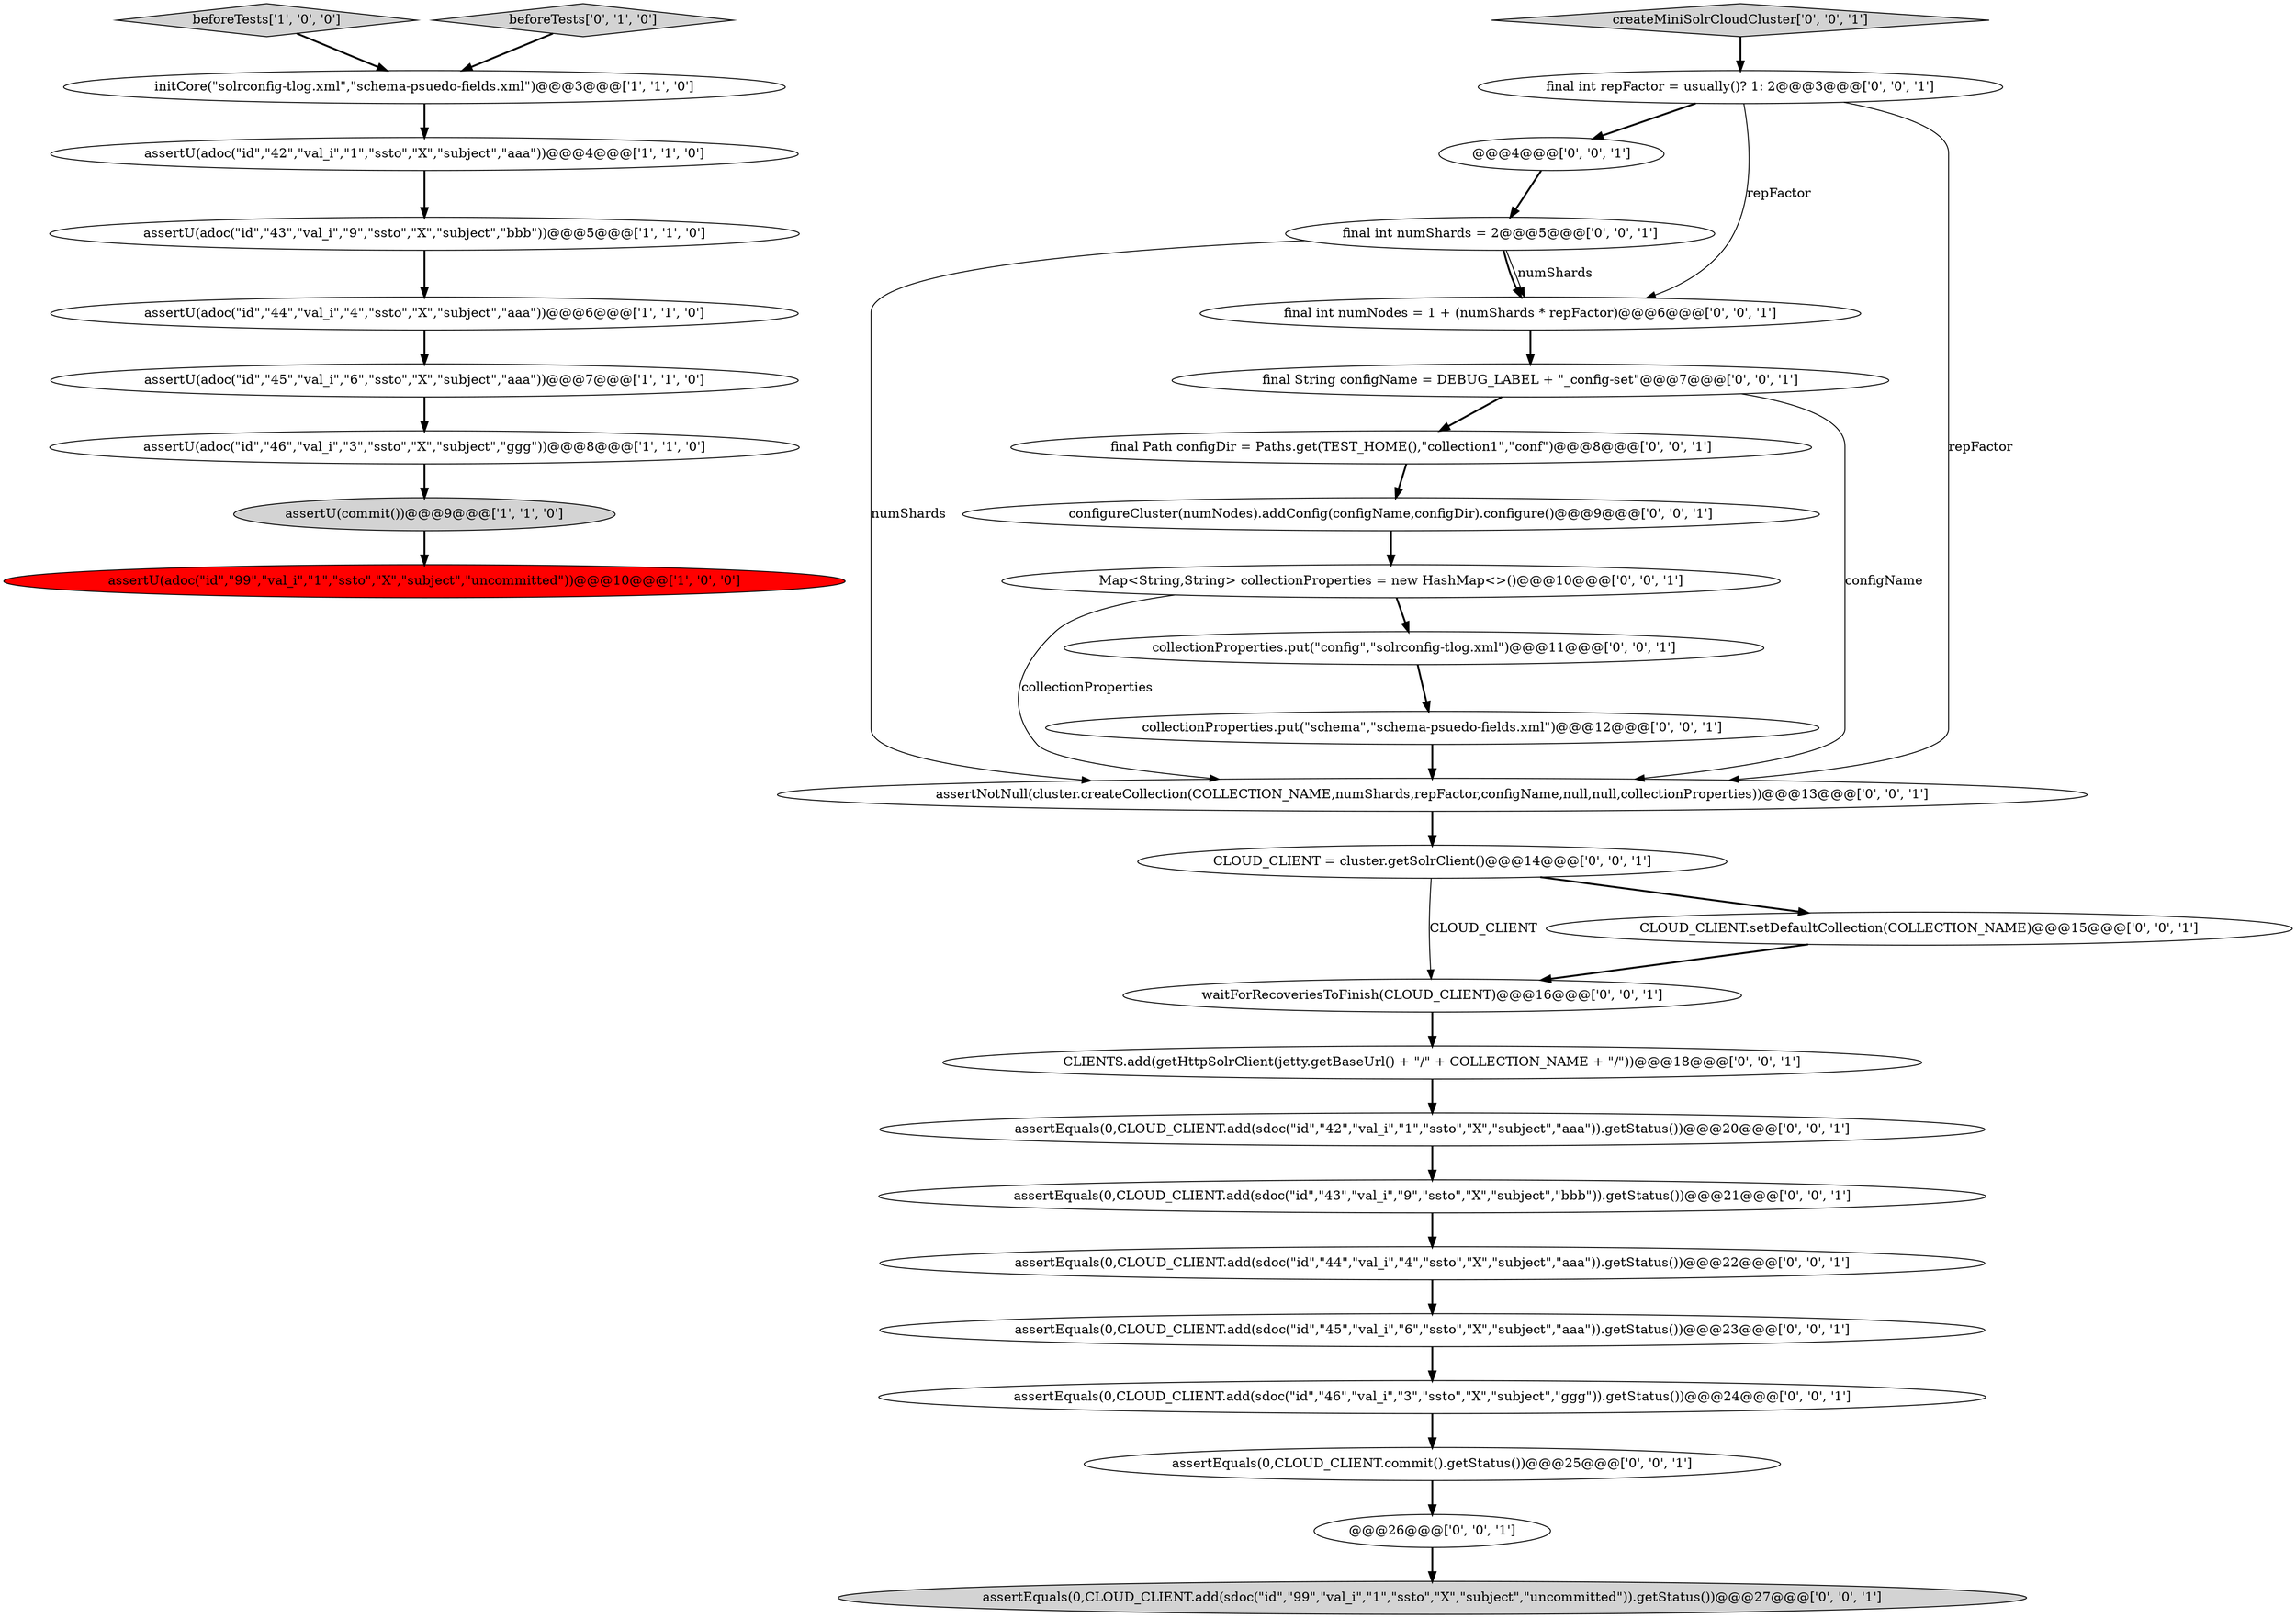 digraph {
2 [style = filled, label = "assertU(adoc(\"id\",\"43\",\"val_i\",\"9\",\"ssto\",\"X\",\"subject\",\"bbb\"))@@@5@@@['1', '1', '0']", fillcolor = white, shape = ellipse image = "AAA0AAABBB1BBB"];
13 [style = filled, label = "CLIENTS.add(getHttpSolrClient(jetty.getBaseUrl() + \"/\" + COLLECTION_NAME + \"/\"))@@@18@@@['0', '0', '1']", fillcolor = white, shape = ellipse image = "AAA0AAABBB3BBB"];
26 [style = filled, label = "final String configName = DEBUG_LABEL + \"_config-set\"@@@7@@@['0', '0', '1']", fillcolor = white, shape = ellipse image = "AAA0AAABBB3BBB"];
19 [style = filled, label = "@@@4@@@['0', '0', '1']", fillcolor = white, shape = ellipse image = "AAA0AAABBB3BBB"];
8 [style = filled, label = "assertU(adoc(\"id\",\"46\",\"val_i\",\"3\",\"ssto\",\"X\",\"subject\",\"ggg\"))@@@8@@@['1', '1', '0']", fillcolor = white, shape = ellipse image = "AAA0AAABBB1BBB"];
17 [style = filled, label = "final int numNodes = 1 + (numShards * repFactor)@@@6@@@['0', '0', '1']", fillcolor = white, shape = ellipse image = "AAA0AAABBB3BBB"];
0 [style = filled, label = "initCore(\"solrconfig-tlog.xml\",\"schema-psuedo-fields.xml\")@@@3@@@['1', '1', '0']", fillcolor = white, shape = ellipse image = "AAA0AAABBB1BBB"];
21 [style = filled, label = "@@@26@@@['0', '0', '1']", fillcolor = white, shape = ellipse image = "AAA0AAABBB3BBB"];
14 [style = filled, label = "createMiniSolrCloudCluster['0', '0', '1']", fillcolor = lightgray, shape = diamond image = "AAA0AAABBB3BBB"];
28 [style = filled, label = "assertEquals(0,CLOUD_CLIENT.add(sdoc(\"id\",\"45\",\"val_i\",\"6\",\"ssto\",\"X\",\"subject\",\"aaa\")).getStatus())@@@23@@@['0', '0', '1']", fillcolor = white, shape = ellipse image = "AAA0AAABBB3BBB"];
29 [style = filled, label = "final int numShards = 2@@@5@@@['0', '0', '1']", fillcolor = white, shape = ellipse image = "AAA0AAABBB3BBB"];
15 [style = filled, label = "collectionProperties.put(\"schema\",\"schema-psuedo-fields.xml\")@@@12@@@['0', '0', '1']", fillcolor = white, shape = ellipse image = "AAA0AAABBB3BBB"];
6 [style = filled, label = "assertU(commit())@@@9@@@['1', '1', '0']", fillcolor = lightgray, shape = ellipse image = "AAA0AAABBB1BBB"];
31 [style = filled, label = "waitForRecoveriesToFinish(CLOUD_CLIENT)@@@16@@@['0', '0', '1']", fillcolor = white, shape = ellipse image = "AAA0AAABBB3BBB"];
5 [style = filled, label = "assertU(adoc(\"id\",\"99\",\"val_i\",\"1\",\"ssto\",\"X\",\"subject\",\"uncommitted\"))@@@10@@@['1', '0', '0']", fillcolor = red, shape = ellipse image = "AAA1AAABBB1BBB"];
22 [style = filled, label = "collectionProperties.put(\"config\",\"solrconfig-tlog.xml\")@@@11@@@['0', '0', '1']", fillcolor = white, shape = ellipse image = "AAA0AAABBB3BBB"];
4 [style = filled, label = "beforeTests['1', '0', '0']", fillcolor = lightgray, shape = diamond image = "AAA0AAABBB1BBB"];
27 [style = filled, label = "assertEquals(0,CLOUD_CLIENT.add(sdoc(\"id\",\"44\",\"val_i\",\"4\",\"ssto\",\"X\",\"subject\",\"aaa\")).getStatus())@@@22@@@['0', '0', '1']", fillcolor = white, shape = ellipse image = "AAA0AAABBB3BBB"];
1 [style = filled, label = "assertU(adoc(\"id\",\"42\",\"val_i\",\"1\",\"ssto\",\"X\",\"subject\",\"aaa\"))@@@4@@@['1', '1', '0']", fillcolor = white, shape = ellipse image = "AAA0AAABBB1BBB"];
24 [style = filled, label = "assertEquals(0,CLOUD_CLIENT.add(sdoc(\"id\",\"43\",\"val_i\",\"9\",\"ssto\",\"X\",\"subject\",\"bbb\")).getStatus())@@@21@@@['0', '0', '1']", fillcolor = white, shape = ellipse image = "AAA0AAABBB3BBB"];
12 [style = filled, label = "final Path configDir = Paths.get(TEST_HOME(),\"collection1\",\"conf\")@@@8@@@['0', '0', '1']", fillcolor = white, shape = ellipse image = "AAA0AAABBB3BBB"];
20 [style = filled, label = "assertEquals(0,CLOUD_CLIENT.add(sdoc(\"id\",\"99\",\"val_i\",\"1\",\"ssto\",\"X\",\"subject\",\"uncommitted\")).getStatus())@@@27@@@['0', '0', '1']", fillcolor = lightgray, shape = ellipse image = "AAA0AAABBB3BBB"];
18 [style = filled, label = "CLOUD_CLIENT = cluster.getSolrClient()@@@14@@@['0', '0', '1']", fillcolor = white, shape = ellipse image = "AAA0AAABBB3BBB"];
25 [style = filled, label = "assertEquals(0,CLOUD_CLIENT.add(sdoc(\"id\",\"46\",\"val_i\",\"3\",\"ssto\",\"X\",\"subject\",\"ggg\")).getStatus())@@@24@@@['0', '0', '1']", fillcolor = white, shape = ellipse image = "AAA0AAABBB3BBB"];
33 [style = filled, label = "final int repFactor = usually()? 1: 2@@@3@@@['0', '0', '1']", fillcolor = white, shape = ellipse image = "AAA0AAABBB3BBB"];
16 [style = filled, label = "assertNotNull(cluster.createCollection(COLLECTION_NAME,numShards,repFactor,configName,null,null,collectionProperties))@@@13@@@['0', '0', '1']", fillcolor = white, shape = ellipse image = "AAA0AAABBB3BBB"];
23 [style = filled, label = "assertEquals(0,CLOUD_CLIENT.add(sdoc(\"id\",\"42\",\"val_i\",\"1\",\"ssto\",\"X\",\"subject\",\"aaa\")).getStatus())@@@20@@@['0', '0', '1']", fillcolor = white, shape = ellipse image = "AAA0AAABBB3BBB"];
10 [style = filled, label = "Map<String,String> collectionProperties = new HashMap<>()@@@10@@@['0', '0', '1']", fillcolor = white, shape = ellipse image = "AAA0AAABBB3BBB"];
3 [style = filled, label = "assertU(adoc(\"id\",\"45\",\"val_i\",\"6\",\"ssto\",\"X\",\"subject\",\"aaa\"))@@@7@@@['1', '1', '0']", fillcolor = white, shape = ellipse image = "AAA0AAABBB1BBB"];
9 [style = filled, label = "beforeTests['0', '1', '0']", fillcolor = lightgray, shape = diamond image = "AAA0AAABBB2BBB"];
32 [style = filled, label = "configureCluster(numNodes).addConfig(configName,configDir).configure()@@@9@@@['0', '0', '1']", fillcolor = white, shape = ellipse image = "AAA0AAABBB3BBB"];
7 [style = filled, label = "assertU(adoc(\"id\",\"44\",\"val_i\",\"4\",\"ssto\",\"X\",\"subject\",\"aaa\"))@@@6@@@['1', '1', '0']", fillcolor = white, shape = ellipse image = "AAA0AAABBB1BBB"];
11 [style = filled, label = "assertEquals(0,CLOUD_CLIENT.commit().getStatus())@@@25@@@['0', '0', '1']", fillcolor = white, shape = ellipse image = "AAA0AAABBB3BBB"];
30 [style = filled, label = "CLOUD_CLIENT.setDefaultCollection(COLLECTION_NAME)@@@15@@@['0', '0', '1']", fillcolor = white, shape = ellipse image = "AAA0AAABBB3BBB"];
10->22 [style = bold, label=""];
26->16 [style = solid, label="configName"];
17->26 [style = bold, label=""];
29->17 [style = bold, label=""];
22->15 [style = bold, label=""];
16->18 [style = bold, label=""];
9->0 [style = bold, label=""];
19->29 [style = bold, label=""];
31->13 [style = bold, label=""];
27->28 [style = bold, label=""];
11->21 [style = bold, label=""];
10->16 [style = solid, label="collectionProperties"];
12->32 [style = bold, label=""];
18->30 [style = bold, label=""];
8->6 [style = bold, label=""];
15->16 [style = bold, label=""];
29->17 [style = solid, label="numShards"];
32->10 [style = bold, label=""];
7->3 [style = bold, label=""];
14->33 [style = bold, label=""];
4->0 [style = bold, label=""];
6->5 [style = bold, label=""];
26->12 [style = bold, label=""];
23->24 [style = bold, label=""];
29->16 [style = solid, label="numShards"];
21->20 [style = bold, label=""];
30->31 [style = bold, label=""];
25->11 [style = bold, label=""];
0->1 [style = bold, label=""];
3->8 [style = bold, label=""];
33->17 [style = solid, label="repFactor"];
13->23 [style = bold, label=""];
28->25 [style = bold, label=""];
33->16 [style = solid, label="repFactor"];
1->2 [style = bold, label=""];
2->7 [style = bold, label=""];
33->19 [style = bold, label=""];
18->31 [style = solid, label="CLOUD_CLIENT"];
24->27 [style = bold, label=""];
}
